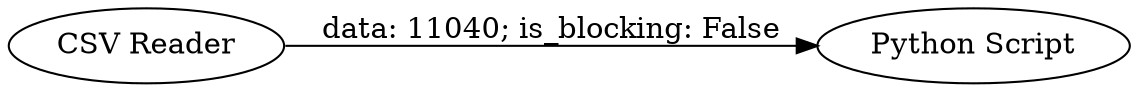 digraph {
	"1345404575491391010_7" [label="Python Script"]
	"1345404575491391010_1" [label="CSV Reader"]
	"1345404575491391010_1" -> "1345404575491391010_7" [label="data: 11040; is_blocking: False"]
	rankdir=LR
}
